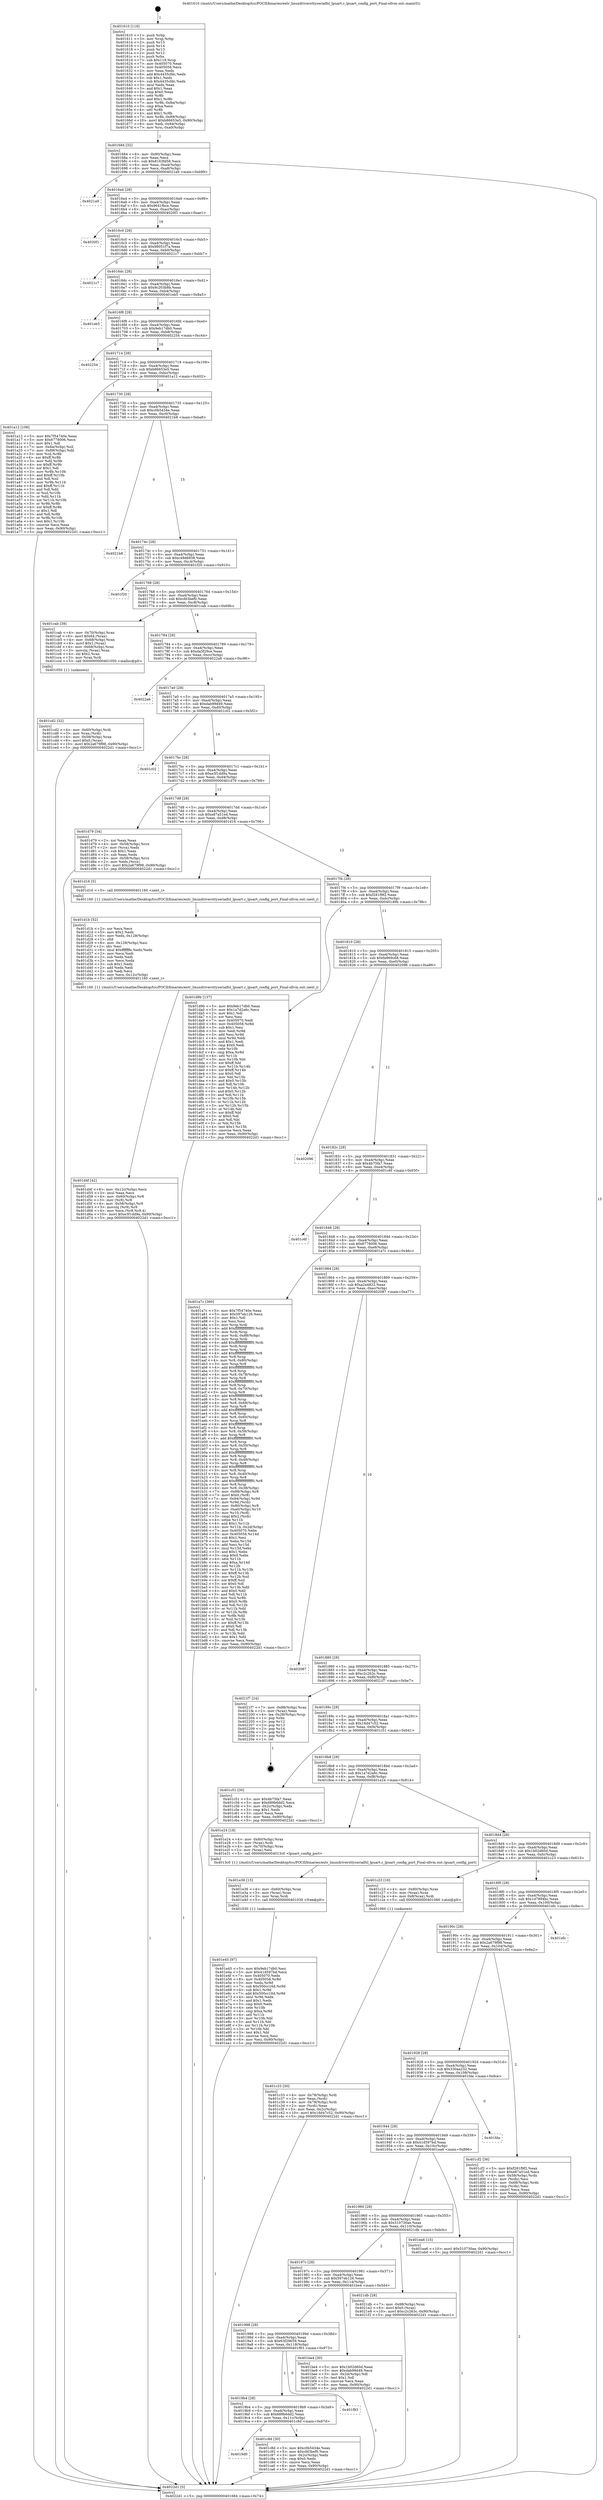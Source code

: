 digraph "0x401610" {
  label = "0x401610 (/mnt/c/Users/mathe/Desktop/tcc/POCII/binaries/extr_linuxdriversttyserialfsl_lpuart.c_lpuart_config_port_Final-ollvm.out::main(0))"
  labelloc = "t"
  node[shape=record]

  Entry [label="",width=0.3,height=0.3,shape=circle,fillcolor=black,style=filled]
  "0x401684" [label="{
     0x401684 [32]\l
     | [instrs]\l
     &nbsp;&nbsp;0x401684 \<+6\>: mov -0x90(%rbp),%eax\l
     &nbsp;&nbsp;0x40168a \<+2\>: mov %eax,%ecx\l
     &nbsp;&nbsp;0x40168c \<+6\>: sub $0x8163fd58,%ecx\l
     &nbsp;&nbsp;0x401692 \<+6\>: mov %eax,-0xa4(%rbp)\l
     &nbsp;&nbsp;0x401698 \<+6\>: mov %ecx,-0xa8(%rbp)\l
     &nbsp;&nbsp;0x40169e \<+6\>: je 00000000004021a9 \<main+0xb99\>\l
  }"]
  "0x4021a9" [label="{
     0x4021a9\l
  }", style=dashed]
  "0x4016a4" [label="{
     0x4016a4 [28]\l
     | [instrs]\l
     &nbsp;&nbsp;0x4016a4 \<+5\>: jmp 00000000004016a9 \<main+0x99\>\l
     &nbsp;&nbsp;0x4016a9 \<+6\>: mov -0xa4(%rbp),%eax\l
     &nbsp;&nbsp;0x4016af \<+5\>: sub $0x9641fbce,%eax\l
     &nbsp;&nbsp;0x4016b4 \<+6\>: mov %eax,-0xac(%rbp)\l
     &nbsp;&nbsp;0x4016ba \<+6\>: je 00000000004020f1 \<main+0xae1\>\l
  }"]
  Exit [label="",width=0.3,height=0.3,shape=circle,fillcolor=black,style=filled,peripheries=2]
  "0x4020f1" [label="{
     0x4020f1\l
  }", style=dashed]
  "0x4016c0" [label="{
     0x4016c0 [28]\l
     | [instrs]\l
     &nbsp;&nbsp;0x4016c0 \<+5\>: jmp 00000000004016c5 \<main+0xb5\>\l
     &nbsp;&nbsp;0x4016c5 \<+6\>: mov -0xa4(%rbp),%eax\l
     &nbsp;&nbsp;0x4016cb \<+5\>: sub $0x98051f7a,%eax\l
     &nbsp;&nbsp;0x4016d0 \<+6\>: mov %eax,-0xb0(%rbp)\l
     &nbsp;&nbsp;0x4016d6 \<+6\>: je 00000000004021c7 \<main+0xbb7\>\l
  }"]
  "0x401e45" [label="{
     0x401e45 [97]\l
     | [instrs]\l
     &nbsp;&nbsp;0x401e45 \<+5\>: mov $0x9eb17db0,%esi\l
     &nbsp;&nbsp;0x401e4a \<+5\>: mov $0x41d597bd,%ecx\l
     &nbsp;&nbsp;0x401e4f \<+7\>: mov 0x405070,%edx\l
     &nbsp;&nbsp;0x401e56 \<+8\>: mov 0x405058,%r8d\l
     &nbsp;&nbsp;0x401e5e \<+3\>: mov %edx,%r9d\l
     &nbsp;&nbsp;0x401e61 \<+7\>: sub $0x500cc16d,%r9d\l
     &nbsp;&nbsp;0x401e68 \<+4\>: sub $0x1,%r9d\l
     &nbsp;&nbsp;0x401e6c \<+7\>: add $0x500cc16d,%r9d\l
     &nbsp;&nbsp;0x401e73 \<+4\>: imul %r9d,%edx\l
     &nbsp;&nbsp;0x401e77 \<+3\>: and $0x1,%edx\l
     &nbsp;&nbsp;0x401e7a \<+3\>: cmp $0x0,%edx\l
     &nbsp;&nbsp;0x401e7d \<+4\>: sete %r10b\l
     &nbsp;&nbsp;0x401e81 \<+4\>: cmp $0xa,%r8d\l
     &nbsp;&nbsp;0x401e85 \<+4\>: setl %r11b\l
     &nbsp;&nbsp;0x401e89 \<+3\>: mov %r10b,%bl\l
     &nbsp;&nbsp;0x401e8c \<+3\>: and %r11b,%bl\l
     &nbsp;&nbsp;0x401e8f \<+3\>: xor %r11b,%r10b\l
     &nbsp;&nbsp;0x401e92 \<+3\>: or %r10b,%bl\l
     &nbsp;&nbsp;0x401e95 \<+3\>: test $0x1,%bl\l
     &nbsp;&nbsp;0x401e98 \<+3\>: cmovne %ecx,%esi\l
     &nbsp;&nbsp;0x401e9b \<+6\>: mov %esi,-0x90(%rbp)\l
     &nbsp;&nbsp;0x401ea1 \<+5\>: jmp 00000000004022d1 \<main+0xcc1\>\l
  }"]
  "0x4021c7" [label="{
     0x4021c7\l
  }", style=dashed]
  "0x4016dc" [label="{
     0x4016dc [28]\l
     | [instrs]\l
     &nbsp;&nbsp;0x4016dc \<+5\>: jmp 00000000004016e1 \<main+0xd1\>\l
     &nbsp;&nbsp;0x4016e1 \<+6\>: mov -0xa4(%rbp),%eax\l
     &nbsp;&nbsp;0x4016e7 \<+5\>: sub $0x9c203b8b,%eax\l
     &nbsp;&nbsp;0x4016ec \<+6\>: mov %eax,-0xb4(%rbp)\l
     &nbsp;&nbsp;0x4016f2 \<+6\>: je 0000000000401eb5 \<main+0x8a5\>\l
  }"]
  "0x401e36" [label="{
     0x401e36 [15]\l
     | [instrs]\l
     &nbsp;&nbsp;0x401e36 \<+4\>: mov -0x60(%rbp),%rax\l
     &nbsp;&nbsp;0x401e3a \<+3\>: mov (%rax),%rax\l
     &nbsp;&nbsp;0x401e3d \<+3\>: mov %rax,%rdi\l
     &nbsp;&nbsp;0x401e40 \<+5\>: call 0000000000401030 \<free@plt\>\l
     | [calls]\l
     &nbsp;&nbsp;0x401030 \{1\} (unknown)\l
  }"]
  "0x401eb5" [label="{
     0x401eb5\l
  }", style=dashed]
  "0x4016f8" [label="{
     0x4016f8 [28]\l
     | [instrs]\l
     &nbsp;&nbsp;0x4016f8 \<+5\>: jmp 00000000004016fd \<main+0xed\>\l
     &nbsp;&nbsp;0x4016fd \<+6\>: mov -0xa4(%rbp),%eax\l
     &nbsp;&nbsp;0x401703 \<+5\>: sub $0x9eb17db0,%eax\l
     &nbsp;&nbsp;0x401708 \<+6\>: mov %eax,-0xb8(%rbp)\l
     &nbsp;&nbsp;0x40170e \<+6\>: je 0000000000402254 \<main+0xc44\>\l
  }"]
  "0x401d4f" [label="{
     0x401d4f [42]\l
     | [instrs]\l
     &nbsp;&nbsp;0x401d4f \<+6\>: mov -0x12c(%rbp),%ecx\l
     &nbsp;&nbsp;0x401d55 \<+3\>: imul %eax,%ecx\l
     &nbsp;&nbsp;0x401d58 \<+4\>: mov -0x60(%rbp),%r8\l
     &nbsp;&nbsp;0x401d5c \<+3\>: mov (%r8),%r8\l
     &nbsp;&nbsp;0x401d5f \<+4\>: mov -0x58(%rbp),%r9\l
     &nbsp;&nbsp;0x401d63 \<+3\>: movslq (%r9),%r9\l
     &nbsp;&nbsp;0x401d66 \<+4\>: mov %ecx,(%r8,%r9,4)\l
     &nbsp;&nbsp;0x401d6a \<+10\>: movl $0xe3f1dd9a,-0x90(%rbp)\l
     &nbsp;&nbsp;0x401d74 \<+5\>: jmp 00000000004022d1 \<main+0xcc1\>\l
  }"]
  "0x402254" [label="{
     0x402254\l
  }", style=dashed]
  "0x401714" [label="{
     0x401714 [28]\l
     | [instrs]\l
     &nbsp;&nbsp;0x401714 \<+5\>: jmp 0000000000401719 \<main+0x109\>\l
     &nbsp;&nbsp;0x401719 \<+6\>: mov -0xa4(%rbp),%eax\l
     &nbsp;&nbsp;0x40171f \<+5\>: sub $0xb86653e5,%eax\l
     &nbsp;&nbsp;0x401724 \<+6\>: mov %eax,-0xbc(%rbp)\l
     &nbsp;&nbsp;0x40172a \<+6\>: je 0000000000401a12 \<main+0x402\>\l
  }"]
  "0x401d1b" [label="{
     0x401d1b [52]\l
     | [instrs]\l
     &nbsp;&nbsp;0x401d1b \<+2\>: xor %ecx,%ecx\l
     &nbsp;&nbsp;0x401d1d \<+5\>: mov $0x2,%edx\l
     &nbsp;&nbsp;0x401d22 \<+6\>: mov %edx,-0x128(%rbp)\l
     &nbsp;&nbsp;0x401d28 \<+1\>: cltd\l
     &nbsp;&nbsp;0x401d29 \<+6\>: mov -0x128(%rbp),%esi\l
     &nbsp;&nbsp;0x401d2f \<+2\>: idiv %esi\l
     &nbsp;&nbsp;0x401d31 \<+6\>: imul $0xfffffffe,%edx,%edx\l
     &nbsp;&nbsp;0x401d37 \<+2\>: mov %ecx,%edi\l
     &nbsp;&nbsp;0x401d39 \<+2\>: sub %edx,%edi\l
     &nbsp;&nbsp;0x401d3b \<+2\>: mov %ecx,%edx\l
     &nbsp;&nbsp;0x401d3d \<+3\>: sub $0x1,%edx\l
     &nbsp;&nbsp;0x401d40 \<+2\>: add %edx,%edi\l
     &nbsp;&nbsp;0x401d42 \<+2\>: sub %edi,%ecx\l
     &nbsp;&nbsp;0x401d44 \<+6\>: mov %ecx,-0x12c(%rbp)\l
     &nbsp;&nbsp;0x401d4a \<+5\>: call 0000000000401160 \<next_i\>\l
     | [calls]\l
     &nbsp;&nbsp;0x401160 \{1\} (/mnt/c/Users/mathe/Desktop/tcc/POCII/binaries/extr_linuxdriversttyserialfsl_lpuart.c_lpuart_config_port_Final-ollvm.out::next_i)\l
  }"]
  "0x401a12" [label="{
     0x401a12 [106]\l
     | [instrs]\l
     &nbsp;&nbsp;0x401a12 \<+5\>: mov $0x7f54740e,%eax\l
     &nbsp;&nbsp;0x401a17 \<+5\>: mov $0x6778006,%ecx\l
     &nbsp;&nbsp;0x401a1c \<+2\>: mov $0x1,%dl\l
     &nbsp;&nbsp;0x401a1e \<+7\>: mov -0x8a(%rbp),%sil\l
     &nbsp;&nbsp;0x401a25 \<+7\>: mov -0x89(%rbp),%dil\l
     &nbsp;&nbsp;0x401a2c \<+3\>: mov %sil,%r8b\l
     &nbsp;&nbsp;0x401a2f \<+4\>: xor $0xff,%r8b\l
     &nbsp;&nbsp;0x401a33 \<+3\>: mov %dil,%r9b\l
     &nbsp;&nbsp;0x401a36 \<+4\>: xor $0xff,%r9b\l
     &nbsp;&nbsp;0x401a3a \<+3\>: xor $0x1,%dl\l
     &nbsp;&nbsp;0x401a3d \<+3\>: mov %r8b,%r10b\l
     &nbsp;&nbsp;0x401a40 \<+4\>: and $0xff,%r10b\l
     &nbsp;&nbsp;0x401a44 \<+3\>: and %dl,%sil\l
     &nbsp;&nbsp;0x401a47 \<+3\>: mov %r9b,%r11b\l
     &nbsp;&nbsp;0x401a4a \<+4\>: and $0xff,%r11b\l
     &nbsp;&nbsp;0x401a4e \<+3\>: and %dl,%dil\l
     &nbsp;&nbsp;0x401a51 \<+3\>: or %sil,%r10b\l
     &nbsp;&nbsp;0x401a54 \<+3\>: or %dil,%r11b\l
     &nbsp;&nbsp;0x401a57 \<+3\>: xor %r11b,%r10b\l
     &nbsp;&nbsp;0x401a5a \<+3\>: or %r9b,%r8b\l
     &nbsp;&nbsp;0x401a5d \<+4\>: xor $0xff,%r8b\l
     &nbsp;&nbsp;0x401a61 \<+3\>: or $0x1,%dl\l
     &nbsp;&nbsp;0x401a64 \<+3\>: and %dl,%r8b\l
     &nbsp;&nbsp;0x401a67 \<+3\>: or %r8b,%r10b\l
     &nbsp;&nbsp;0x401a6a \<+4\>: test $0x1,%r10b\l
     &nbsp;&nbsp;0x401a6e \<+3\>: cmovne %ecx,%eax\l
     &nbsp;&nbsp;0x401a71 \<+6\>: mov %eax,-0x90(%rbp)\l
     &nbsp;&nbsp;0x401a77 \<+5\>: jmp 00000000004022d1 \<main+0xcc1\>\l
  }"]
  "0x401730" [label="{
     0x401730 [28]\l
     | [instrs]\l
     &nbsp;&nbsp;0x401730 \<+5\>: jmp 0000000000401735 \<main+0x125\>\l
     &nbsp;&nbsp;0x401735 \<+6\>: mov -0xa4(%rbp),%eax\l
     &nbsp;&nbsp;0x40173b \<+5\>: sub $0xc0b5434e,%eax\l
     &nbsp;&nbsp;0x401740 \<+6\>: mov %eax,-0xc0(%rbp)\l
     &nbsp;&nbsp;0x401746 \<+6\>: je 00000000004021b8 \<main+0xba8\>\l
  }"]
  "0x4022d1" [label="{
     0x4022d1 [5]\l
     | [instrs]\l
     &nbsp;&nbsp;0x4022d1 \<+5\>: jmp 0000000000401684 \<main+0x74\>\l
  }"]
  "0x401610" [label="{
     0x401610 [116]\l
     | [instrs]\l
     &nbsp;&nbsp;0x401610 \<+1\>: push %rbp\l
     &nbsp;&nbsp;0x401611 \<+3\>: mov %rsp,%rbp\l
     &nbsp;&nbsp;0x401614 \<+2\>: push %r15\l
     &nbsp;&nbsp;0x401616 \<+2\>: push %r14\l
     &nbsp;&nbsp;0x401618 \<+2\>: push %r13\l
     &nbsp;&nbsp;0x40161a \<+2\>: push %r12\l
     &nbsp;&nbsp;0x40161c \<+1\>: push %rbx\l
     &nbsp;&nbsp;0x40161d \<+7\>: sub $0x118,%rsp\l
     &nbsp;&nbsp;0x401624 \<+7\>: mov 0x405070,%eax\l
     &nbsp;&nbsp;0x40162b \<+7\>: mov 0x405058,%ecx\l
     &nbsp;&nbsp;0x401632 \<+2\>: mov %eax,%edx\l
     &nbsp;&nbsp;0x401634 \<+6\>: add $0x4435cfdc,%edx\l
     &nbsp;&nbsp;0x40163a \<+3\>: sub $0x1,%edx\l
     &nbsp;&nbsp;0x40163d \<+6\>: sub $0x4435cfdc,%edx\l
     &nbsp;&nbsp;0x401643 \<+3\>: imul %edx,%eax\l
     &nbsp;&nbsp;0x401646 \<+3\>: and $0x1,%eax\l
     &nbsp;&nbsp;0x401649 \<+3\>: cmp $0x0,%eax\l
     &nbsp;&nbsp;0x40164c \<+4\>: sete %r8b\l
     &nbsp;&nbsp;0x401650 \<+4\>: and $0x1,%r8b\l
     &nbsp;&nbsp;0x401654 \<+7\>: mov %r8b,-0x8a(%rbp)\l
     &nbsp;&nbsp;0x40165b \<+3\>: cmp $0xa,%ecx\l
     &nbsp;&nbsp;0x40165e \<+4\>: setl %r8b\l
     &nbsp;&nbsp;0x401662 \<+4\>: and $0x1,%r8b\l
     &nbsp;&nbsp;0x401666 \<+7\>: mov %r8b,-0x89(%rbp)\l
     &nbsp;&nbsp;0x40166d \<+10\>: movl $0xb86653e5,-0x90(%rbp)\l
     &nbsp;&nbsp;0x401677 \<+6\>: mov %edi,-0x94(%rbp)\l
     &nbsp;&nbsp;0x40167d \<+7\>: mov %rsi,-0xa0(%rbp)\l
  }"]
  "0x401cd2" [label="{
     0x401cd2 [32]\l
     | [instrs]\l
     &nbsp;&nbsp;0x401cd2 \<+4\>: mov -0x60(%rbp),%rdi\l
     &nbsp;&nbsp;0x401cd6 \<+3\>: mov %rax,(%rdi)\l
     &nbsp;&nbsp;0x401cd9 \<+4\>: mov -0x58(%rbp),%rax\l
     &nbsp;&nbsp;0x401cdd \<+6\>: movl $0x0,(%rax)\l
     &nbsp;&nbsp;0x401ce3 \<+10\>: movl $0x2a679f98,-0x90(%rbp)\l
     &nbsp;&nbsp;0x401ced \<+5\>: jmp 00000000004022d1 \<main+0xcc1\>\l
  }"]
  "0x4021b8" [label="{
     0x4021b8\l
  }", style=dashed]
  "0x40174c" [label="{
     0x40174c [28]\l
     | [instrs]\l
     &nbsp;&nbsp;0x40174c \<+5\>: jmp 0000000000401751 \<main+0x141\>\l
     &nbsp;&nbsp;0x401751 \<+6\>: mov -0xa4(%rbp),%eax\l
     &nbsp;&nbsp;0x401757 \<+5\>: sub $0xc49d6938,%eax\l
     &nbsp;&nbsp;0x40175c \<+6\>: mov %eax,-0xc4(%rbp)\l
     &nbsp;&nbsp;0x401762 \<+6\>: je 0000000000401f20 \<main+0x910\>\l
  }"]
  "0x4019d0" [label="{
     0x4019d0\l
  }", style=dashed]
  "0x401f20" [label="{
     0x401f20\l
  }", style=dashed]
  "0x401768" [label="{
     0x401768 [28]\l
     | [instrs]\l
     &nbsp;&nbsp;0x401768 \<+5\>: jmp 000000000040176d \<main+0x15d\>\l
     &nbsp;&nbsp;0x40176d \<+6\>: mov -0xa4(%rbp),%eax\l
     &nbsp;&nbsp;0x401773 \<+5\>: sub $0xcfd3bef0,%eax\l
     &nbsp;&nbsp;0x401778 \<+6\>: mov %eax,-0xc8(%rbp)\l
     &nbsp;&nbsp;0x40177e \<+6\>: je 0000000000401cab \<main+0x69b\>\l
  }"]
  "0x401c8d" [label="{
     0x401c8d [30]\l
     | [instrs]\l
     &nbsp;&nbsp;0x401c8d \<+5\>: mov $0xc0b5434e,%eax\l
     &nbsp;&nbsp;0x401c92 \<+5\>: mov $0xcfd3bef0,%ecx\l
     &nbsp;&nbsp;0x401c97 \<+3\>: mov -0x2c(%rbp),%edx\l
     &nbsp;&nbsp;0x401c9a \<+3\>: cmp $0x0,%edx\l
     &nbsp;&nbsp;0x401c9d \<+3\>: cmove %ecx,%eax\l
     &nbsp;&nbsp;0x401ca0 \<+6\>: mov %eax,-0x90(%rbp)\l
     &nbsp;&nbsp;0x401ca6 \<+5\>: jmp 00000000004022d1 \<main+0xcc1\>\l
  }"]
  "0x401cab" [label="{
     0x401cab [39]\l
     | [instrs]\l
     &nbsp;&nbsp;0x401cab \<+4\>: mov -0x70(%rbp),%rax\l
     &nbsp;&nbsp;0x401caf \<+6\>: movl $0x64,(%rax)\l
     &nbsp;&nbsp;0x401cb5 \<+4\>: mov -0x68(%rbp),%rax\l
     &nbsp;&nbsp;0x401cb9 \<+6\>: movl $0x1,(%rax)\l
     &nbsp;&nbsp;0x401cbf \<+4\>: mov -0x68(%rbp),%rax\l
     &nbsp;&nbsp;0x401cc3 \<+3\>: movslq (%rax),%rax\l
     &nbsp;&nbsp;0x401cc6 \<+4\>: shl $0x2,%rax\l
     &nbsp;&nbsp;0x401cca \<+3\>: mov %rax,%rdi\l
     &nbsp;&nbsp;0x401ccd \<+5\>: call 0000000000401050 \<malloc@plt\>\l
     | [calls]\l
     &nbsp;&nbsp;0x401050 \{1\} (unknown)\l
  }"]
  "0x401784" [label="{
     0x401784 [28]\l
     | [instrs]\l
     &nbsp;&nbsp;0x401784 \<+5\>: jmp 0000000000401789 \<main+0x179\>\l
     &nbsp;&nbsp;0x401789 \<+6\>: mov -0xa4(%rbp),%eax\l
     &nbsp;&nbsp;0x40178f \<+5\>: sub $0xda3f29ce,%eax\l
     &nbsp;&nbsp;0x401794 \<+6\>: mov %eax,-0xcc(%rbp)\l
     &nbsp;&nbsp;0x40179a \<+6\>: je 00000000004022a6 \<main+0xc96\>\l
  }"]
  "0x4019b4" [label="{
     0x4019b4 [28]\l
     | [instrs]\l
     &nbsp;&nbsp;0x4019b4 \<+5\>: jmp 00000000004019b9 \<main+0x3a9\>\l
     &nbsp;&nbsp;0x4019b9 \<+6\>: mov -0xa4(%rbp),%eax\l
     &nbsp;&nbsp;0x4019bf \<+5\>: sub $0x689b6dd2,%eax\l
     &nbsp;&nbsp;0x4019c4 \<+6\>: mov %eax,-0x11c(%rbp)\l
     &nbsp;&nbsp;0x4019ca \<+6\>: je 0000000000401c8d \<main+0x67d\>\l
  }"]
  "0x4022a6" [label="{
     0x4022a6\l
  }", style=dashed]
  "0x4017a0" [label="{
     0x4017a0 [28]\l
     | [instrs]\l
     &nbsp;&nbsp;0x4017a0 \<+5\>: jmp 00000000004017a5 \<main+0x195\>\l
     &nbsp;&nbsp;0x4017a5 \<+6\>: mov -0xa4(%rbp),%eax\l
     &nbsp;&nbsp;0x4017ab \<+5\>: sub $0xdab99d49,%eax\l
     &nbsp;&nbsp;0x4017b0 \<+6\>: mov %eax,-0xd0(%rbp)\l
     &nbsp;&nbsp;0x4017b6 \<+6\>: je 0000000000401c02 \<main+0x5f2\>\l
  }"]
  "0x401f83" [label="{
     0x401f83\l
  }", style=dashed]
  "0x401c02" [label="{
     0x401c02\l
  }", style=dashed]
  "0x4017bc" [label="{
     0x4017bc [28]\l
     | [instrs]\l
     &nbsp;&nbsp;0x4017bc \<+5\>: jmp 00000000004017c1 \<main+0x1b1\>\l
     &nbsp;&nbsp;0x4017c1 \<+6\>: mov -0xa4(%rbp),%eax\l
     &nbsp;&nbsp;0x4017c7 \<+5\>: sub $0xe3f1dd9a,%eax\l
     &nbsp;&nbsp;0x4017cc \<+6\>: mov %eax,-0xd4(%rbp)\l
     &nbsp;&nbsp;0x4017d2 \<+6\>: je 0000000000401d79 \<main+0x769\>\l
  }"]
  "0x401c33" [label="{
     0x401c33 [30]\l
     | [instrs]\l
     &nbsp;&nbsp;0x401c33 \<+4\>: mov -0x78(%rbp),%rdi\l
     &nbsp;&nbsp;0x401c37 \<+2\>: mov %eax,(%rdi)\l
     &nbsp;&nbsp;0x401c39 \<+4\>: mov -0x78(%rbp),%rdi\l
     &nbsp;&nbsp;0x401c3d \<+2\>: mov (%rdi),%eax\l
     &nbsp;&nbsp;0x401c3f \<+3\>: mov %eax,-0x2c(%rbp)\l
     &nbsp;&nbsp;0x401c42 \<+10\>: movl $0x16d47c52,-0x90(%rbp)\l
     &nbsp;&nbsp;0x401c4c \<+5\>: jmp 00000000004022d1 \<main+0xcc1\>\l
  }"]
  "0x401d79" [label="{
     0x401d79 [34]\l
     | [instrs]\l
     &nbsp;&nbsp;0x401d79 \<+2\>: xor %eax,%eax\l
     &nbsp;&nbsp;0x401d7b \<+4\>: mov -0x58(%rbp),%rcx\l
     &nbsp;&nbsp;0x401d7f \<+2\>: mov (%rcx),%edx\l
     &nbsp;&nbsp;0x401d81 \<+3\>: sub $0x1,%eax\l
     &nbsp;&nbsp;0x401d84 \<+2\>: sub %eax,%edx\l
     &nbsp;&nbsp;0x401d86 \<+4\>: mov -0x58(%rbp),%rcx\l
     &nbsp;&nbsp;0x401d8a \<+2\>: mov %edx,(%rcx)\l
     &nbsp;&nbsp;0x401d8c \<+10\>: movl $0x2a679f98,-0x90(%rbp)\l
     &nbsp;&nbsp;0x401d96 \<+5\>: jmp 00000000004022d1 \<main+0xcc1\>\l
  }"]
  "0x4017d8" [label="{
     0x4017d8 [28]\l
     | [instrs]\l
     &nbsp;&nbsp;0x4017d8 \<+5\>: jmp 00000000004017dd \<main+0x1cd\>\l
     &nbsp;&nbsp;0x4017dd \<+6\>: mov -0xa4(%rbp),%eax\l
     &nbsp;&nbsp;0x4017e3 \<+5\>: sub $0xe87a51ed,%eax\l
     &nbsp;&nbsp;0x4017e8 \<+6\>: mov %eax,-0xd8(%rbp)\l
     &nbsp;&nbsp;0x4017ee \<+6\>: je 0000000000401d16 \<main+0x706\>\l
  }"]
  "0x401998" [label="{
     0x401998 [28]\l
     | [instrs]\l
     &nbsp;&nbsp;0x401998 \<+5\>: jmp 000000000040199d \<main+0x38d\>\l
     &nbsp;&nbsp;0x40199d \<+6\>: mov -0xa4(%rbp),%eax\l
     &nbsp;&nbsp;0x4019a3 \<+5\>: sub $0x63f29659,%eax\l
     &nbsp;&nbsp;0x4019a8 \<+6\>: mov %eax,-0x118(%rbp)\l
     &nbsp;&nbsp;0x4019ae \<+6\>: je 0000000000401f83 \<main+0x973\>\l
  }"]
  "0x401d16" [label="{
     0x401d16 [5]\l
     | [instrs]\l
     &nbsp;&nbsp;0x401d16 \<+5\>: call 0000000000401160 \<next_i\>\l
     | [calls]\l
     &nbsp;&nbsp;0x401160 \{1\} (/mnt/c/Users/mathe/Desktop/tcc/POCII/binaries/extr_linuxdriversttyserialfsl_lpuart.c_lpuart_config_port_Final-ollvm.out::next_i)\l
  }"]
  "0x4017f4" [label="{
     0x4017f4 [28]\l
     | [instrs]\l
     &nbsp;&nbsp;0x4017f4 \<+5\>: jmp 00000000004017f9 \<main+0x1e9\>\l
     &nbsp;&nbsp;0x4017f9 \<+6\>: mov -0xa4(%rbp),%eax\l
     &nbsp;&nbsp;0x4017ff \<+5\>: sub $0xf281f9f2,%eax\l
     &nbsp;&nbsp;0x401804 \<+6\>: mov %eax,-0xdc(%rbp)\l
     &nbsp;&nbsp;0x40180a \<+6\>: je 0000000000401d9b \<main+0x78b\>\l
  }"]
  "0x401be4" [label="{
     0x401be4 [30]\l
     | [instrs]\l
     &nbsp;&nbsp;0x401be4 \<+5\>: mov $0x1b02d60d,%eax\l
     &nbsp;&nbsp;0x401be9 \<+5\>: mov $0xdab99d49,%ecx\l
     &nbsp;&nbsp;0x401bee \<+3\>: mov -0x2d(%rbp),%dl\l
     &nbsp;&nbsp;0x401bf1 \<+3\>: test $0x1,%dl\l
     &nbsp;&nbsp;0x401bf4 \<+3\>: cmovne %ecx,%eax\l
     &nbsp;&nbsp;0x401bf7 \<+6\>: mov %eax,-0x90(%rbp)\l
     &nbsp;&nbsp;0x401bfd \<+5\>: jmp 00000000004022d1 \<main+0xcc1\>\l
  }"]
  "0x401d9b" [label="{
     0x401d9b [137]\l
     | [instrs]\l
     &nbsp;&nbsp;0x401d9b \<+5\>: mov $0x9eb17db0,%eax\l
     &nbsp;&nbsp;0x401da0 \<+5\>: mov $0x1a7d2a6c,%ecx\l
     &nbsp;&nbsp;0x401da5 \<+2\>: mov $0x1,%dl\l
     &nbsp;&nbsp;0x401da7 \<+2\>: xor %esi,%esi\l
     &nbsp;&nbsp;0x401da9 \<+7\>: mov 0x405070,%edi\l
     &nbsp;&nbsp;0x401db0 \<+8\>: mov 0x405058,%r8d\l
     &nbsp;&nbsp;0x401db8 \<+3\>: sub $0x1,%esi\l
     &nbsp;&nbsp;0x401dbb \<+3\>: mov %edi,%r9d\l
     &nbsp;&nbsp;0x401dbe \<+3\>: add %esi,%r9d\l
     &nbsp;&nbsp;0x401dc1 \<+4\>: imul %r9d,%edi\l
     &nbsp;&nbsp;0x401dc5 \<+3\>: and $0x1,%edi\l
     &nbsp;&nbsp;0x401dc8 \<+3\>: cmp $0x0,%edi\l
     &nbsp;&nbsp;0x401dcb \<+4\>: sete %r10b\l
     &nbsp;&nbsp;0x401dcf \<+4\>: cmp $0xa,%r8d\l
     &nbsp;&nbsp;0x401dd3 \<+4\>: setl %r11b\l
     &nbsp;&nbsp;0x401dd7 \<+3\>: mov %r10b,%bl\l
     &nbsp;&nbsp;0x401dda \<+3\>: xor $0xff,%bl\l
     &nbsp;&nbsp;0x401ddd \<+3\>: mov %r11b,%r14b\l
     &nbsp;&nbsp;0x401de0 \<+4\>: xor $0xff,%r14b\l
     &nbsp;&nbsp;0x401de4 \<+3\>: xor $0x0,%dl\l
     &nbsp;&nbsp;0x401de7 \<+3\>: mov %bl,%r15b\l
     &nbsp;&nbsp;0x401dea \<+4\>: and $0x0,%r15b\l
     &nbsp;&nbsp;0x401dee \<+3\>: and %dl,%r10b\l
     &nbsp;&nbsp;0x401df1 \<+3\>: mov %r14b,%r12b\l
     &nbsp;&nbsp;0x401df4 \<+4\>: and $0x0,%r12b\l
     &nbsp;&nbsp;0x401df8 \<+3\>: and %dl,%r11b\l
     &nbsp;&nbsp;0x401dfb \<+3\>: or %r10b,%r15b\l
     &nbsp;&nbsp;0x401dfe \<+3\>: or %r11b,%r12b\l
     &nbsp;&nbsp;0x401e01 \<+3\>: xor %r12b,%r15b\l
     &nbsp;&nbsp;0x401e04 \<+3\>: or %r14b,%bl\l
     &nbsp;&nbsp;0x401e07 \<+3\>: xor $0xff,%bl\l
     &nbsp;&nbsp;0x401e0a \<+3\>: or $0x0,%dl\l
     &nbsp;&nbsp;0x401e0d \<+2\>: and %dl,%bl\l
     &nbsp;&nbsp;0x401e0f \<+3\>: or %bl,%r15b\l
     &nbsp;&nbsp;0x401e12 \<+4\>: test $0x1,%r15b\l
     &nbsp;&nbsp;0x401e16 \<+3\>: cmovne %ecx,%eax\l
     &nbsp;&nbsp;0x401e19 \<+6\>: mov %eax,-0x90(%rbp)\l
     &nbsp;&nbsp;0x401e1f \<+5\>: jmp 00000000004022d1 \<main+0xcc1\>\l
  }"]
  "0x401810" [label="{
     0x401810 [28]\l
     | [instrs]\l
     &nbsp;&nbsp;0x401810 \<+5\>: jmp 0000000000401815 \<main+0x205\>\l
     &nbsp;&nbsp;0x401815 \<+6\>: mov -0xa4(%rbp),%eax\l
     &nbsp;&nbsp;0x40181b \<+5\>: sub $0xfa969c68,%eax\l
     &nbsp;&nbsp;0x401820 \<+6\>: mov %eax,-0xe0(%rbp)\l
     &nbsp;&nbsp;0x401826 \<+6\>: je 0000000000402096 \<main+0xa86\>\l
  }"]
  "0x40197c" [label="{
     0x40197c [28]\l
     | [instrs]\l
     &nbsp;&nbsp;0x40197c \<+5\>: jmp 0000000000401981 \<main+0x371\>\l
     &nbsp;&nbsp;0x401981 \<+6\>: mov -0xa4(%rbp),%eax\l
     &nbsp;&nbsp;0x401987 \<+5\>: sub $0x597eb126,%eax\l
     &nbsp;&nbsp;0x40198c \<+6\>: mov %eax,-0x114(%rbp)\l
     &nbsp;&nbsp;0x401992 \<+6\>: je 0000000000401be4 \<main+0x5d4\>\l
  }"]
  "0x402096" [label="{
     0x402096\l
  }", style=dashed]
  "0x40182c" [label="{
     0x40182c [28]\l
     | [instrs]\l
     &nbsp;&nbsp;0x40182c \<+5\>: jmp 0000000000401831 \<main+0x221\>\l
     &nbsp;&nbsp;0x401831 \<+6\>: mov -0xa4(%rbp),%eax\l
     &nbsp;&nbsp;0x401837 \<+5\>: sub $0x4b75fa7,%eax\l
     &nbsp;&nbsp;0x40183c \<+6\>: mov %eax,-0xe4(%rbp)\l
     &nbsp;&nbsp;0x401842 \<+6\>: je 0000000000401c6f \<main+0x65f\>\l
  }"]
  "0x4021db" [label="{
     0x4021db [28]\l
     | [instrs]\l
     &nbsp;&nbsp;0x4021db \<+7\>: mov -0x88(%rbp),%rax\l
     &nbsp;&nbsp;0x4021e2 \<+6\>: movl $0x0,(%rax)\l
     &nbsp;&nbsp;0x4021e8 \<+10\>: movl $0xc2c263c,-0x90(%rbp)\l
     &nbsp;&nbsp;0x4021f2 \<+5\>: jmp 00000000004022d1 \<main+0xcc1\>\l
  }"]
  "0x401c6f" [label="{
     0x401c6f\l
  }", style=dashed]
  "0x401848" [label="{
     0x401848 [28]\l
     | [instrs]\l
     &nbsp;&nbsp;0x401848 \<+5\>: jmp 000000000040184d \<main+0x23d\>\l
     &nbsp;&nbsp;0x40184d \<+6\>: mov -0xa4(%rbp),%eax\l
     &nbsp;&nbsp;0x401853 \<+5\>: sub $0x6778006,%eax\l
     &nbsp;&nbsp;0x401858 \<+6\>: mov %eax,-0xe8(%rbp)\l
     &nbsp;&nbsp;0x40185e \<+6\>: je 0000000000401a7c \<main+0x46c\>\l
  }"]
  "0x401960" [label="{
     0x401960 [28]\l
     | [instrs]\l
     &nbsp;&nbsp;0x401960 \<+5\>: jmp 0000000000401965 \<main+0x355\>\l
     &nbsp;&nbsp;0x401965 \<+6\>: mov -0xa4(%rbp),%eax\l
     &nbsp;&nbsp;0x40196b \<+5\>: sub $0x510730ae,%eax\l
     &nbsp;&nbsp;0x401970 \<+6\>: mov %eax,-0x110(%rbp)\l
     &nbsp;&nbsp;0x401976 \<+6\>: je 00000000004021db \<main+0xbcb\>\l
  }"]
  "0x401a7c" [label="{
     0x401a7c [360]\l
     | [instrs]\l
     &nbsp;&nbsp;0x401a7c \<+5\>: mov $0x7f54740e,%eax\l
     &nbsp;&nbsp;0x401a81 \<+5\>: mov $0x597eb126,%ecx\l
     &nbsp;&nbsp;0x401a86 \<+2\>: mov $0x1,%dl\l
     &nbsp;&nbsp;0x401a88 \<+2\>: xor %esi,%esi\l
     &nbsp;&nbsp;0x401a8a \<+3\>: mov %rsp,%rdi\l
     &nbsp;&nbsp;0x401a8d \<+4\>: add $0xfffffffffffffff0,%rdi\l
     &nbsp;&nbsp;0x401a91 \<+3\>: mov %rdi,%rsp\l
     &nbsp;&nbsp;0x401a94 \<+7\>: mov %rdi,-0x88(%rbp)\l
     &nbsp;&nbsp;0x401a9b \<+3\>: mov %rsp,%rdi\l
     &nbsp;&nbsp;0x401a9e \<+4\>: add $0xfffffffffffffff0,%rdi\l
     &nbsp;&nbsp;0x401aa2 \<+3\>: mov %rdi,%rsp\l
     &nbsp;&nbsp;0x401aa5 \<+3\>: mov %rsp,%r8\l
     &nbsp;&nbsp;0x401aa8 \<+4\>: add $0xfffffffffffffff0,%r8\l
     &nbsp;&nbsp;0x401aac \<+3\>: mov %r8,%rsp\l
     &nbsp;&nbsp;0x401aaf \<+4\>: mov %r8,-0x80(%rbp)\l
     &nbsp;&nbsp;0x401ab3 \<+3\>: mov %rsp,%r8\l
     &nbsp;&nbsp;0x401ab6 \<+4\>: add $0xfffffffffffffff0,%r8\l
     &nbsp;&nbsp;0x401aba \<+3\>: mov %r8,%rsp\l
     &nbsp;&nbsp;0x401abd \<+4\>: mov %r8,-0x78(%rbp)\l
     &nbsp;&nbsp;0x401ac1 \<+3\>: mov %rsp,%r8\l
     &nbsp;&nbsp;0x401ac4 \<+4\>: add $0xfffffffffffffff0,%r8\l
     &nbsp;&nbsp;0x401ac8 \<+3\>: mov %r8,%rsp\l
     &nbsp;&nbsp;0x401acb \<+4\>: mov %r8,-0x70(%rbp)\l
     &nbsp;&nbsp;0x401acf \<+3\>: mov %rsp,%r8\l
     &nbsp;&nbsp;0x401ad2 \<+4\>: add $0xfffffffffffffff0,%r8\l
     &nbsp;&nbsp;0x401ad6 \<+3\>: mov %r8,%rsp\l
     &nbsp;&nbsp;0x401ad9 \<+4\>: mov %r8,-0x68(%rbp)\l
     &nbsp;&nbsp;0x401add \<+3\>: mov %rsp,%r8\l
     &nbsp;&nbsp;0x401ae0 \<+4\>: add $0xfffffffffffffff0,%r8\l
     &nbsp;&nbsp;0x401ae4 \<+3\>: mov %r8,%rsp\l
     &nbsp;&nbsp;0x401ae7 \<+4\>: mov %r8,-0x60(%rbp)\l
     &nbsp;&nbsp;0x401aeb \<+3\>: mov %rsp,%r8\l
     &nbsp;&nbsp;0x401aee \<+4\>: add $0xfffffffffffffff0,%r8\l
     &nbsp;&nbsp;0x401af2 \<+3\>: mov %r8,%rsp\l
     &nbsp;&nbsp;0x401af5 \<+4\>: mov %r8,-0x58(%rbp)\l
     &nbsp;&nbsp;0x401af9 \<+3\>: mov %rsp,%r8\l
     &nbsp;&nbsp;0x401afc \<+4\>: add $0xfffffffffffffff0,%r8\l
     &nbsp;&nbsp;0x401b00 \<+3\>: mov %r8,%rsp\l
     &nbsp;&nbsp;0x401b03 \<+4\>: mov %r8,-0x50(%rbp)\l
     &nbsp;&nbsp;0x401b07 \<+3\>: mov %rsp,%r8\l
     &nbsp;&nbsp;0x401b0a \<+4\>: add $0xfffffffffffffff0,%r8\l
     &nbsp;&nbsp;0x401b0e \<+3\>: mov %r8,%rsp\l
     &nbsp;&nbsp;0x401b11 \<+4\>: mov %r8,-0x48(%rbp)\l
     &nbsp;&nbsp;0x401b15 \<+3\>: mov %rsp,%r8\l
     &nbsp;&nbsp;0x401b18 \<+4\>: add $0xfffffffffffffff0,%r8\l
     &nbsp;&nbsp;0x401b1c \<+3\>: mov %r8,%rsp\l
     &nbsp;&nbsp;0x401b1f \<+4\>: mov %r8,-0x40(%rbp)\l
     &nbsp;&nbsp;0x401b23 \<+3\>: mov %rsp,%r8\l
     &nbsp;&nbsp;0x401b26 \<+4\>: add $0xfffffffffffffff0,%r8\l
     &nbsp;&nbsp;0x401b2a \<+3\>: mov %r8,%rsp\l
     &nbsp;&nbsp;0x401b2d \<+4\>: mov %r8,-0x38(%rbp)\l
     &nbsp;&nbsp;0x401b31 \<+7\>: mov -0x88(%rbp),%r8\l
     &nbsp;&nbsp;0x401b38 \<+7\>: movl $0x0,(%r8)\l
     &nbsp;&nbsp;0x401b3f \<+7\>: mov -0x94(%rbp),%r9d\l
     &nbsp;&nbsp;0x401b46 \<+3\>: mov %r9d,(%rdi)\l
     &nbsp;&nbsp;0x401b49 \<+4\>: mov -0x80(%rbp),%r8\l
     &nbsp;&nbsp;0x401b4d \<+7\>: mov -0xa0(%rbp),%r10\l
     &nbsp;&nbsp;0x401b54 \<+3\>: mov %r10,(%r8)\l
     &nbsp;&nbsp;0x401b57 \<+3\>: cmpl $0x2,(%rdi)\l
     &nbsp;&nbsp;0x401b5a \<+4\>: setne %r11b\l
     &nbsp;&nbsp;0x401b5e \<+4\>: and $0x1,%r11b\l
     &nbsp;&nbsp;0x401b62 \<+4\>: mov %r11b,-0x2d(%rbp)\l
     &nbsp;&nbsp;0x401b66 \<+7\>: mov 0x405070,%ebx\l
     &nbsp;&nbsp;0x401b6d \<+8\>: mov 0x405058,%r14d\l
     &nbsp;&nbsp;0x401b75 \<+3\>: sub $0x1,%esi\l
     &nbsp;&nbsp;0x401b78 \<+3\>: mov %ebx,%r15d\l
     &nbsp;&nbsp;0x401b7b \<+3\>: add %esi,%r15d\l
     &nbsp;&nbsp;0x401b7e \<+4\>: imul %r15d,%ebx\l
     &nbsp;&nbsp;0x401b82 \<+3\>: and $0x1,%ebx\l
     &nbsp;&nbsp;0x401b85 \<+3\>: cmp $0x0,%ebx\l
     &nbsp;&nbsp;0x401b88 \<+4\>: sete %r11b\l
     &nbsp;&nbsp;0x401b8c \<+4\>: cmp $0xa,%r14d\l
     &nbsp;&nbsp;0x401b90 \<+4\>: setl %r12b\l
     &nbsp;&nbsp;0x401b94 \<+3\>: mov %r11b,%r13b\l
     &nbsp;&nbsp;0x401b97 \<+4\>: xor $0xff,%r13b\l
     &nbsp;&nbsp;0x401b9b \<+3\>: mov %r12b,%sil\l
     &nbsp;&nbsp;0x401b9e \<+4\>: xor $0xff,%sil\l
     &nbsp;&nbsp;0x401ba2 \<+3\>: xor $0x0,%dl\l
     &nbsp;&nbsp;0x401ba5 \<+3\>: mov %r13b,%dil\l
     &nbsp;&nbsp;0x401ba8 \<+4\>: and $0x0,%dil\l
     &nbsp;&nbsp;0x401bac \<+3\>: and %dl,%r11b\l
     &nbsp;&nbsp;0x401baf \<+3\>: mov %sil,%r8b\l
     &nbsp;&nbsp;0x401bb2 \<+4\>: and $0x0,%r8b\l
     &nbsp;&nbsp;0x401bb6 \<+3\>: and %dl,%r12b\l
     &nbsp;&nbsp;0x401bb9 \<+3\>: or %r11b,%dil\l
     &nbsp;&nbsp;0x401bbc \<+3\>: or %r12b,%r8b\l
     &nbsp;&nbsp;0x401bbf \<+3\>: xor %r8b,%dil\l
     &nbsp;&nbsp;0x401bc2 \<+3\>: or %sil,%r13b\l
     &nbsp;&nbsp;0x401bc5 \<+4\>: xor $0xff,%r13b\l
     &nbsp;&nbsp;0x401bc9 \<+3\>: or $0x0,%dl\l
     &nbsp;&nbsp;0x401bcc \<+3\>: and %dl,%r13b\l
     &nbsp;&nbsp;0x401bcf \<+3\>: or %r13b,%dil\l
     &nbsp;&nbsp;0x401bd2 \<+4\>: test $0x1,%dil\l
     &nbsp;&nbsp;0x401bd6 \<+3\>: cmovne %ecx,%eax\l
     &nbsp;&nbsp;0x401bd9 \<+6\>: mov %eax,-0x90(%rbp)\l
     &nbsp;&nbsp;0x401bdf \<+5\>: jmp 00000000004022d1 \<main+0xcc1\>\l
  }"]
  "0x401864" [label="{
     0x401864 [28]\l
     | [instrs]\l
     &nbsp;&nbsp;0x401864 \<+5\>: jmp 0000000000401869 \<main+0x259\>\l
     &nbsp;&nbsp;0x401869 \<+6\>: mov -0xa4(%rbp),%eax\l
     &nbsp;&nbsp;0x40186f \<+5\>: sub $0xa2a4822,%eax\l
     &nbsp;&nbsp;0x401874 \<+6\>: mov %eax,-0xec(%rbp)\l
     &nbsp;&nbsp;0x40187a \<+6\>: je 0000000000402087 \<main+0xa77\>\l
  }"]
  "0x401ea6" [label="{
     0x401ea6 [15]\l
     | [instrs]\l
     &nbsp;&nbsp;0x401ea6 \<+10\>: movl $0x510730ae,-0x90(%rbp)\l
     &nbsp;&nbsp;0x401eb0 \<+5\>: jmp 00000000004022d1 \<main+0xcc1\>\l
  }"]
  "0x401944" [label="{
     0x401944 [28]\l
     | [instrs]\l
     &nbsp;&nbsp;0x401944 \<+5\>: jmp 0000000000401949 \<main+0x339\>\l
     &nbsp;&nbsp;0x401949 \<+6\>: mov -0xa4(%rbp),%eax\l
     &nbsp;&nbsp;0x40194f \<+5\>: sub $0x41d597bd,%eax\l
     &nbsp;&nbsp;0x401954 \<+6\>: mov %eax,-0x10c(%rbp)\l
     &nbsp;&nbsp;0x40195a \<+6\>: je 0000000000401ea6 \<main+0x896\>\l
  }"]
  "0x402087" [label="{
     0x402087\l
  }", style=dashed]
  "0x401880" [label="{
     0x401880 [28]\l
     | [instrs]\l
     &nbsp;&nbsp;0x401880 \<+5\>: jmp 0000000000401885 \<main+0x275\>\l
     &nbsp;&nbsp;0x401885 \<+6\>: mov -0xa4(%rbp),%eax\l
     &nbsp;&nbsp;0x40188b \<+5\>: sub $0xc2c263c,%eax\l
     &nbsp;&nbsp;0x401890 \<+6\>: mov %eax,-0xf0(%rbp)\l
     &nbsp;&nbsp;0x401896 \<+6\>: je 00000000004021f7 \<main+0xbe7\>\l
  }"]
  "0x401fde" [label="{
     0x401fde\l
  }", style=dashed]
  "0x4021f7" [label="{
     0x4021f7 [24]\l
     | [instrs]\l
     &nbsp;&nbsp;0x4021f7 \<+7\>: mov -0x88(%rbp),%rax\l
     &nbsp;&nbsp;0x4021fe \<+2\>: mov (%rax),%eax\l
     &nbsp;&nbsp;0x402200 \<+4\>: lea -0x28(%rbp),%rsp\l
     &nbsp;&nbsp;0x402204 \<+1\>: pop %rbx\l
     &nbsp;&nbsp;0x402205 \<+2\>: pop %r12\l
     &nbsp;&nbsp;0x402207 \<+2\>: pop %r13\l
     &nbsp;&nbsp;0x402209 \<+2\>: pop %r14\l
     &nbsp;&nbsp;0x40220b \<+2\>: pop %r15\l
     &nbsp;&nbsp;0x40220d \<+1\>: pop %rbp\l
     &nbsp;&nbsp;0x40220e \<+1\>: ret\l
  }"]
  "0x40189c" [label="{
     0x40189c [28]\l
     | [instrs]\l
     &nbsp;&nbsp;0x40189c \<+5\>: jmp 00000000004018a1 \<main+0x291\>\l
     &nbsp;&nbsp;0x4018a1 \<+6\>: mov -0xa4(%rbp),%eax\l
     &nbsp;&nbsp;0x4018a7 \<+5\>: sub $0x16d47c52,%eax\l
     &nbsp;&nbsp;0x4018ac \<+6\>: mov %eax,-0xf4(%rbp)\l
     &nbsp;&nbsp;0x4018b2 \<+6\>: je 0000000000401c51 \<main+0x641\>\l
  }"]
  "0x401928" [label="{
     0x401928 [28]\l
     | [instrs]\l
     &nbsp;&nbsp;0x401928 \<+5\>: jmp 000000000040192d \<main+0x31d\>\l
     &nbsp;&nbsp;0x40192d \<+6\>: mov -0xa4(%rbp),%eax\l
     &nbsp;&nbsp;0x401933 \<+5\>: sub $0x330aa232,%eax\l
     &nbsp;&nbsp;0x401938 \<+6\>: mov %eax,-0x108(%rbp)\l
     &nbsp;&nbsp;0x40193e \<+6\>: je 0000000000401fde \<main+0x9ce\>\l
  }"]
  "0x401c51" [label="{
     0x401c51 [30]\l
     | [instrs]\l
     &nbsp;&nbsp;0x401c51 \<+5\>: mov $0x4b75fa7,%eax\l
     &nbsp;&nbsp;0x401c56 \<+5\>: mov $0x689b6dd2,%ecx\l
     &nbsp;&nbsp;0x401c5b \<+3\>: mov -0x2c(%rbp),%edx\l
     &nbsp;&nbsp;0x401c5e \<+3\>: cmp $0x1,%edx\l
     &nbsp;&nbsp;0x401c61 \<+3\>: cmovl %ecx,%eax\l
     &nbsp;&nbsp;0x401c64 \<+6\>: mov %eax,-0x90(%rbp)\l
     &nbsp;&nbsp;0x401c6a \<+5\>: jmp 00000000004022d1 \<main+0xcc1\>\l
  }"]
  "0x4018b8" [label="{
     0x4018b8 [28]\l
     | [instrs]\l
     &nbsp;&nbsp;0x4018b8 \<+5\>: jmp 00000000004018bd \<main+0x2ad\>\l
     &nbsp;&nbsp;0x4018bd \<+6\>: mov -0xa4(%rbp),%eax\l
     &nbsp;&nbsp;0x4018c3 \<+5\>: sub $0x1a7d2a6c,%eax\l
     &nbsp;&nbsp;0x4018c8 \<+6\>: mov %eax,-0xf8(%rbp)\l
     &nbsp;&nbsp;0x4018ce \<+6\>: je 0000000000401e24 \<main+0x814\>\l
  }"]
  "0x401cf2" [label="{
     0x401cf2 [36]\l
     | [instrs]\l
     &nbsp;&nbsp;0x401cf2 \<+5\>: mov $0xf281f9f2,%eax\l
     &nbsp;&nbsp;0x401cf7 \<+5\>: mov $0xe87a51ed,%ecx\l
     &nbsp;&nbsp;0x401cfc \<+4\>: mov -0x58(%rbp),%rdx\l
     &nbsp;&nbsp;0x401d00 \<+2\>: mov (%rdx),%esi\l
     &nbsp;&nbsp;0x401d02 \<+4\>: mov -0x68(%rbp),%rdx\l
     &nbsp;&nbsp;0x401d06 \<+2\>: cmp (%rdx),%esi\l
     &nbsp;&nbsp;0x401d08 \<+3\>: cmovl %ecx,%eax\l
     &nbsp;&nbsp;0x401d0b \<+6\>: mov %eax,-0x90(%rbp)\l
     &nbsp;&nbsp;0x401d11 \<+5\>: jmp 00000000004022d1 \<main+0xcc1\>\l
  }"]
  "0x401e24" [label="{
     0x401e24 [18]\l
     | [instrs]\l
     &nbsp;&nbsp;0x401e24 \<+4\>: mov -0x60(%rbp),%rax\l
     &nbsp;&nbsp;0x401e28 \<+3\>: mov (%rax),%rdi\l
     &nbsp;&nbsp;0x401e2b \<+4\>: mov -0x70(%rbp),%rax\l
     &nbsp;&nbsp;0x401e2f \<+2\>: mov (%rax),%esi\l
     &nbsp;&nbsp;0x401e31 \<+5\>: call 00000000004013c0 \<lpuart_config_port\>\l
     | [calls]\l
     &nbsp;&nbsp;0x4013c0 \{1\} (/mnt/c/Users/mathe/Desktop/tcc/POCII/binaries/extr_linuxdriversttyserialfsl_lpuart.c_lpuart_config_port_Final-ollvm.out::lpuart_config_port)\l
  }"]
  "0x4018d4" [label="{
     0x4018d4 [28]\l
     | [instrs]\l
     &nbsp;&nbsp;0x4018d4 \<+5\>: jmp 00000000004018d9 \<main+0x2c9\>\l
     &nbsp;&nbsp;0x4018d9 \<+6\>: mov -0xa4(%rbp),%eax\l
     &nbsp;&nbsp;0x4018df \<+5\>: sub $0x1b02d60d,%eax\l
     &nbsp;&nbsp;0x4018e4 \<+6\>: mov %eax,-0xfc(%rbp)\l
     &nbsp;&nbsp;0x4018ea \<+6\>: je 0000000000401c23 \<main+0x613\>\l
  }"]
  "0x40190c" [label="{
     0x40190c [28]\l
     | [instrs]\l
     &nbsp;&nbsp;0x40190c \<+5\>: jmp 0000000000401911 \<main+0x301\>\l
     &nbsp;&nbsp;0x401911 \<+6\>: mov -0xa4(%rbp),%eax\l
     &nbsp;&nbsp;0x401917 \<+5\>: sub $0x2a679f98,%eax\l
     &nbsp;&nbsp;0x40191c \<+6\>: mov %eax,-0x104(%rbp)\l
     &nbsp;&nbsp;0x401922 \<+6\>: je 0000000000401cf2 \<main+0x6e2\>\l
  }"]
  "0x401c23" [label="{
     0x401c23 [16]\l
     | [instrs]\l
     &nbsp;&nbsp;0x401c23 \<+4\>: mov -0x80(%rbp),%rax\l
     &nbsp;&nbsp;0x401c27 \<+3\>: mov (%rax),%rax\l
     &nbsp;&nbsp;0x401c2a \<+4\>: mov 0x8(%rax),%rdi\l
     &nbsp;&nbsp;0x401c2e \<+5\>: call 0000000000401060 \<atoi@plt\>\l
     | [calls]\l
     &nbsp;&nbsp;0x401060 \{1\} (unknown)\l
  }"]
  "0x4018f0" [label="{
     0x4018f0 [28]\l
     | [instrs]\l
     &nbsp;&nbsp;0x4018f0 \<+5\>: jmp 00000000004018f5 \<main+0x2e5\>\l
     &nbsp;&nbsp;0x4018f5 \<+6\>: mov -0xa4(%rbp),%eax\l
     &nbsp;&nbsp;0x4018fb \<+5\>: sub $0x1d7894bc,%eax\l
     &nbsp;&nbsp;0x401900 \<+6\>: mov %eax,-0x100(%rbp)\l
     &nbsp;&nbsp;0x401906 \<+6\>: je 0000000000401efc \<main+0x8ec\>\l
  }"]
  "0x401efc" [label="{
     0x401efc\l
  }", style=dashed]
  Entry -> "0x401610" [label=" 1"]
  "0x401684" -> "0x4021a9" [label=" 0"]
  "0x401684" -> "0x4016a4" [label=" 16"]
  "0x4021f7" -> Exit [label=" 1"]
  "0x4016a4" -> "0x4020f1" [label=" 0"]
  "0x4016a4" -> "0x4016c0" [label=" 16"]
  "0x4021db" -> "0x4022d1" [label=" 1"]
  "0x4016c0" -> "0x4021c7" [label=" 0"]
  "0x4016c0" -> "0x4016dc" [label=" 16"]
  "0x401ea6" -> "0x4022d1" [label=" 1"]
  "0x4016dc" -> "0x401eb5" [label=" 0"]
  "0x4016dc" -> "0x4016f8" [label=" 16"]
  "0x401e45" -> "0x4022d1" [label=" 1"]
  "0x4016f8" -> "0x402254" [label=" 0"]
  "0x4016f8" -> "0x401714" [label=" 16"]
  "0x401e36" -> "0x401e45" [label=" 1"]
  "0x401714" -> "0x401a12" [label=" 1"]
  "0x401714" -> "0x401730" [label=" 15"]
  "0x401a12" -> "0x4022d1" [label=" 1"]
  "0x401610" -> "0x401684" [label=" 1"]
  "0x4022d1" -> "0x401684" [label=" 15"]
  "0x401e24" -> "0x401e36" [label=" 1"]
  "0x401730" -> "0x4021b8" [label=" 0"]
  "0x401730" -> "0x40174c" [label=" 15"]
  "0x401d9b" -> "0x4022d1" [label=" 1"]
  "0x40174c" -> "0x401f20" [label=" 0"]
  "0x40174c" -> "0x401768" [label=" 15"]
  "0x401d79" -> "0x4022d1" [label=" 1"]
  "0x401768" -> "0x401cab" [label=" 1"]
  "0x401768" -> "0x401784" [label=" 14"]
  "0x401d4f" -> "0x4022d1" [label=" 1"]
  "0x401784" -> "0x4022a6" [label=" 0"]
  "0x401784" -> "0x4017a0" [label=" 14"]
  "0x401d16" -> "0x401d1b" [label=" 1"]
  "0x4017a0" -> "0x401c02" [label=" 0"]
  "0x4017a0" -> "0x4017bc" [label=" 14"]
  "0x401cf2" -> "0x4022d1" [label=" 2"]
  "0x4017bc" -> "0x401d79" [label=" 1"]
  "0x4017bc" -> "0x4017d8" [label=" 13"]
  "0x401cab" -> "0x401cd2" [label=" 1"]
  "0x4017d8" -> "0x401d16" [label=" 1"]
  "0x4017d8" -> "0x4017f4" [label=" 12"]
  "0x401c8d" -> "0x4022d1" [label=" 1"]
  "0x4017f4" -> "0x401d9b" [label=" 1"]
  "0x4017f4" -> "0x401810" [label=" 11"]
  "0x4019b4" -> "0x4019d0" [label=" 0"]
  "0x401810" -> "0x402096" [label=" 0"]
  "0x401810" -> "0x40182c" [label=" 11"]
  "0x401d1b" -> "0x401d4f" [label=" 1"]
  "0x40182c" -> "0x401c6f" [label=" 0"]
  "0x40182c" -> "0x401848" [label=" 11"]
  "0x401998" -> "0x4019b4" [label=" 1"]
  "0x401848" -> "0x401a7c" [label=" 1"]
  "0x401848" -> "0x401864" [label=" 10"]
  "0x401cd2" -> "0x4022d1" [label=" 1"]
  "0x401a7c" -> "0x4022d1" [label=" 1"]
  "0x401c51" -> "0x4022d1" [label=" 1"]
  "0x401864" -> "0x402087" [label=" 0"]
  "0x401864" -> "0x401880" [label=" 10"]
  "0x401c23" -> "0x401c33" [label=" 1"]
  "0x401880" -> "0x4021f7" [label=" 1"]
  "0x401880" -> "0x40189c" [label=" 9"]
  "0x401be4" -> "0x4022d1" [label=" 1"]
  "0x40189c" -> "0x401c51" [label=" 1"]
  "0x40189c" -> "0x4018b8" [label=" 8"]
  "0x40197c" -> "0x401be4" [label=" 1"]
  "0x4018b8" -> "0x401e24" [label=" 1"]
  "0x4018b8" -> "0x4018d4" [label=" 7"]
  "0x4019b4" -> "0x401c8d" [label=" 1"]
  "0x4018d4" -> "0x401c23" [label=" 1"]
  "0x4018d4" -> "0x4018f0" [label=" 6"]
  "0x401960" -> "0x4021db" [label=" 1"]
  "0x4018f0" -> "0x401efc" [label=" 0"]
  "0x4018f0" -> "0x40190c" [label=" 6"]
  "0x401960" -> "0x40197c" [label=" 2"]
  "0x40190c" -> "0x401cf2" [label=" 2"]
  "0x40190c" -> "0x401928" [label=" 4"]
  "0x40197c" -> "0x401998" [label=" 1"]
  "0x401928" -> "0x401fde" [label=" 0"]
  "0x401928" -> "0x401944" [label=" 4"]
  "0x401c33" -> "0x4022d1" [label=" 1"]
  "0x401944" -> "0x401ea6" [label=" 1"]
  "0x401944" -> "0x401960" [label=" 3"]
  "0x401998" -> "0x401f83" [label=" 0"]
}
